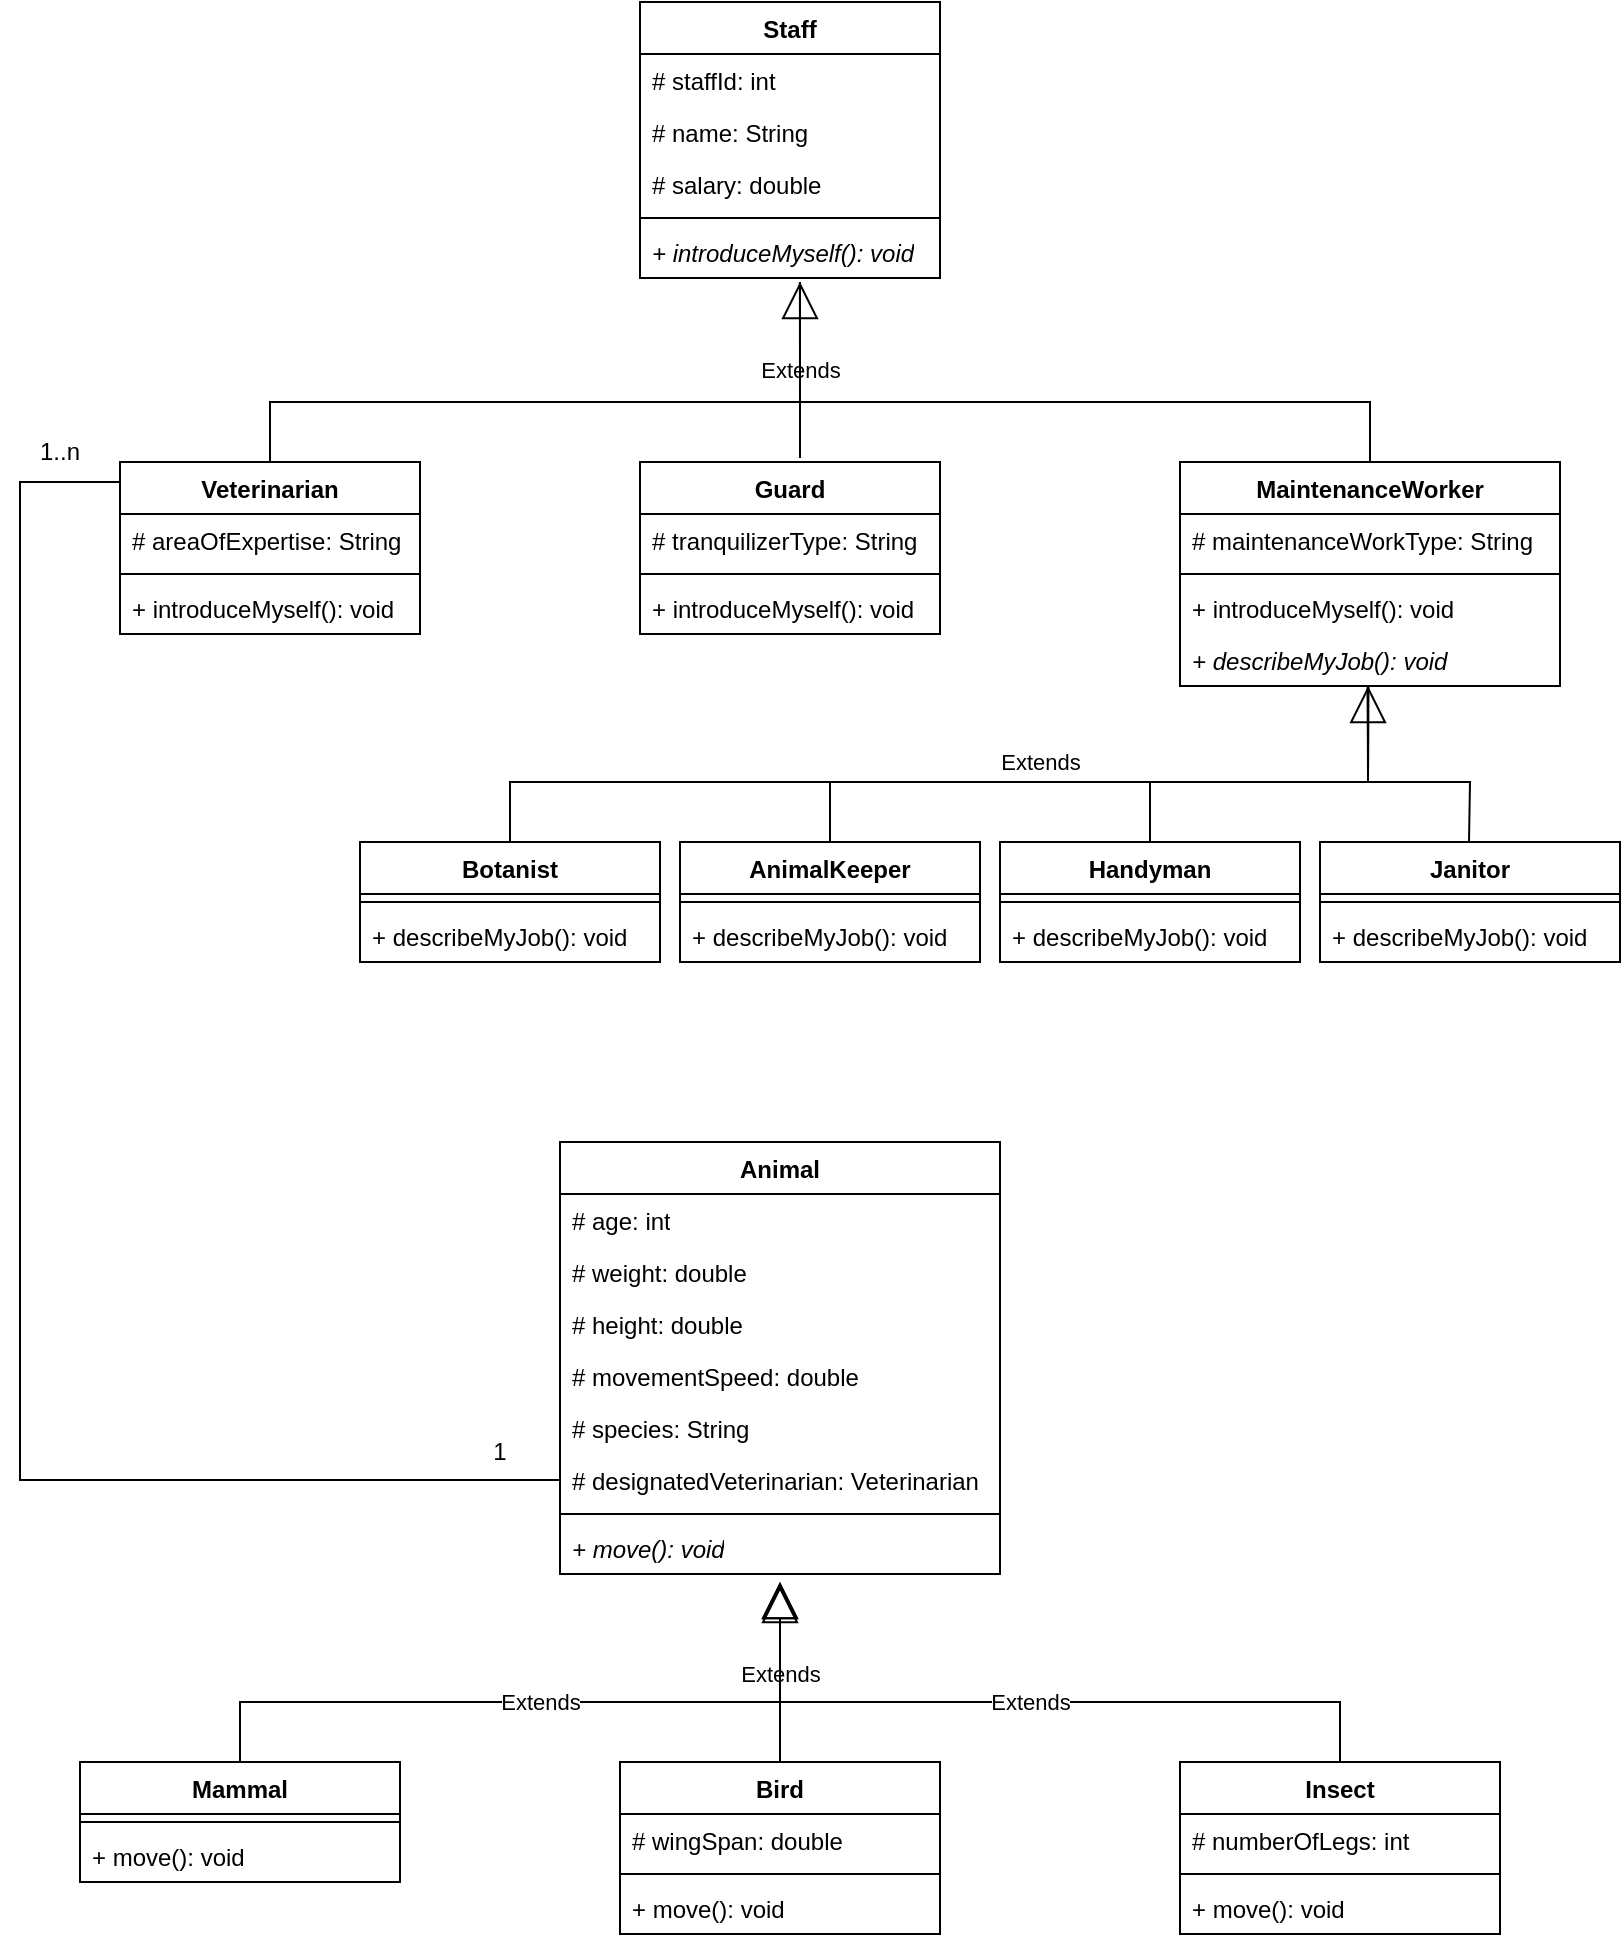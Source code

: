 <mxfile version="24.1.0" type="device">
  <diagram name="Page-1" id="vGUpAWgOghu9osmbgVk6">
    <mxGraphModel dx="1194" dy="806" grid="1" gridSize="10" guides="1" tooltips="1" connect="1" arrows="1" fold="1" page="1" pageScale="1" pageWidth="850" pageHeight="1100" math="0" shadow="0">
      <root>
        <mxCell id="0" />
        <mxCell id="1" parent="0" />
        <mxCell id="qo_68VPX27k-tLEOZsqi-1" value="Animal" style="swimlane;fontStyle=1;align=center;verticalAlign=top;childLayout=stackLayout;horizontal=1;startSize=26;horizontalStack=0;resizeParent=1;resizeParentMax=0;resizeLast=0;collapsible=1;marginBottom=0;whiteSpace=wrap;html=1;" vertex="1" parent="1">
          <mxGeometry x="300" y="637" width="220" height="216" as="geometry" />
        </mxCell>
        <mxCell id="qo_68VPX27k-tLEOZsqi-2" value="# age: int" style="text;strokeColor=none;fillColor=none;align=left;verticalAlign=top;spacingLeft=4;spacingRight=4;overflow=hidden;rotatable=0;points=[[0,0.5],[1,0.5]];portConstraint=eastwest;whiteSpace=wrap;html=1;" vertex="1" parent="qo_68VPX27k-tLEOZsqi-1">
          <mxGeometry y="26" width="220" height="26" as="geometry" />
        </mxCell>
        <mxCell id="qo_68VPX27k-tLEOZsqi-11" value="# weight: double" style="text;strokeColor=none;fillColor=none;align=left;verticalAlign=top;spacingLeft=4;spacingRight=4;overflow=hidden;rotatable=0;points=[[0,0.5],[1,0.5]];portConstraint=eastwest;whiteSpace=wrap;html=1;" vertex="1" parent="qo_68VPX27k-tLEOZsqi-1">
          <mxGeometry y="52" width="220" height="26" as="geometry" />
        </mxCell>
        <mxCell id="qo_68VPX27k-tLEOZsqi-12" value="# height: double" style="text;strokeColor=none;fillColor=none;align=left;verticalAlign=top;spacingLeft=4;spacingRight=4;overflow=hidden;rotatable=0;points=[[0,0.5],[1,0.5]];portConstraint=eastwest;whiteSpace=wrap;html=1;" vertex="1" parent="qo_68VPX27k-tLEOZsqi-1">
          <mxGeometry y="78" width="220" height="26" as="geometry" />
        </mxCell>
        <mxCell id="qo_68VPX27k-tLEOZsqi-13" value="# movementSpeed: double" style="text;strokeColor=none;fillColor=none;align=left;verticalAlign=top;spacingLeft=4;spacingRight=4;overflow=hidden;rotatable=0;points=[[0,0.5],[1,0.5]];portConstraint=eastwest;whiteSpace=wrap;html=1;" vertex="1" parent="qo_68VPX27k-tLEOZsqi-1">
          <mxGeometry y="104" width="220" height="26" as="geometry" />
        </mxCell>
        <mxCell id="qo_68VPX27k-tLEOZsqi-14" value="# species: String" style="text;strokeColor=none;fillColor=none;align=left;verticalAlign=top;spacingLeft=4;spacingRight=4;overflow=hidden;rotatable=0;points=[[0,0.5],[1,0.5]];portConstraint=eastwest;whiteSpace=wrap;html=1;" vertex="1" parent="qo_68VPX27k-tLEOZsqi-1">
          <mxGeometry y="130" width="220" height="26" as="geometry" />
        </mxCell>
        <mxCell id="qo_68VPX27k-tLEOZsqi-15" value="# designatedVeterinarian: Veterinarian" style="text;strokeColor=none;fillColor=none;align=left;verticalAlign=top;spacingLeft=4;spacingRight=4;overflow=hidden;rotatable=0;points=[[0,0.5],[1,0.5]];portConstraint=eastwest;whiteSpace=wrap;html=1;" vertex="1" parent="qo_68VPX27k-tLEOZsqi-1">
          <mxGeometry y="156" width="220" height="26" as="geometry" />
        </mxCell>
        <mxCell id="qo_68VPX27k-tLEOZsqi-3" value="" style="line;strokeWidth=1;fillColor=none;align=left;verticalAlign=middle;spacingTop=-1;spacingLeft=3;spacingRight=3;rotatable=0;labelPosition=right;points=[];portConstraint=eastwest;strokeColor=inherit;" vertex="1" parent="qo_68VPX27k-tLEOZsqi-1">
          <mxGeometry y="182" width="220" height="8" as="geometry" />
        </mxCell>
        <mxCell id="qo_68VPX27k-tLEOZsqi-18" value="+ move(): void" style="text;strokeColor=none;fillColor=none;align=left;verticalAlign=top;spacingLeft=4;spacingRight=4;overflow=hidden;rotatable=0;points=[[0,0.5],[1,0.5]];portConstraint=eastwest;whiteSpace=wrap;html=1;fontStyle=2" vertex="1" parent="qo_68VPX27k-tLEOZsqi-1">
          <mxGeometry y="190" width="220" height="26" as="geometry" />
        </mxCell>
        <mxCell id="qo_68VPX27k-tLEOZsqi-19" value="Mammal" style="swimlane;fontStyle=1;align=center;verticalAlign=top;childLayout=stackLayout;horizontal=1;startSize=26;horizontalStack=0;resizeParent=1;resizeParentMax=0;resizeLast=0;collapsible=1;marginBottom=0;whiteSpace=wrap;html=1;" vertex="1" parent="1">
          <mxGeometry x="60" y="947" width="160" height="60" as="geometry" />
        </mxCell>
        <mxCell id="qo_68VPX27k-tLEOZsqi-21" value="" style="line;strokeWidth=1;fillColor=none;align=left;verticalAlign=middle;spacingTop=-1;spacingLeft=3;spacingRight=3;rotatable=0;labelPosition=right;points=[];portConstraint=eastwest;strokeColor=inherit;" vertex="1" parent="qo_68VPX27k-tLEOZsqi-19">
          <mxGeometry y="26" width="160" height="8" as="geometry" />
        </mxCell>
        <mxCell id="qo_68VPX27k-tLEOZsqi-22" value="&lt;span style=&quot;&quot;&gt;+ move(): void&lt;/span&gt;" style="text;strokeColor=none;fillColor=none;align=left;verticalAlign=top;spacingLeft=4;spacingRight=4;overflow=hidden;rotatable=0;points=[[0,0.5],[1,0.5]];portConstraint=eastwest;whiteSpace=wrap;html=1;fontStyle=0" vertex="1" parent="qo_68VPX27k-tLEOZsqi-19">
          <mxGeometry y="34" width="160" height="26" as="geometry" />
        </mxCell>
        <mxCell id="qo_68VPX27k-tLEOZsqi-24" value="Bird" style="swimlane;fontStyle=1;align=center;verticalAlign=top;childLayout=stackLayout;horizontal=1;startSize=26;horizontalStack=0;resizeParent=1;resizeParentMax=0;resizeLast=0;collapsible=1;marginBottom=0;whiteSpace=wrap;html=1;" vertex="1" parent="1">
          <mxGeometry x="330" y="947" width="160" height="86" as="geometry" />
        </mxCell>
        <mxCell id="qo_68VPX27k-tLEOZsqi-25" value="# wingSpan: double" style="text;strokeColor=none;fillColor=none;align=left;verticalAlign=top;spacingLeft=4;spacingRight=4;overflow=hidden;rotatable=0;points=[[0,0.5],[1,0.5]];portConstraint=eastwest;whiteSpace=wrap;html=1;" vertex="1" parent="qo_68VPX27k-tLEOZsqi-24">
          <mxGeometry y="26" width="160" height="26" as="geometry" />
        </mxCell>
        <mxCell id="qo_68VPX27k-tLEOZsqi-26" value="" style="line;strokeWidth=1;fillColor=none;align=left;verticalAlign=middle;spacingTop=-1;spacingLeft=3;spacingRight=3;rotatable=0;labelPosition=right;points=[];portConstraint=eastwest;strokeColor=inherit;" vertex="1" parent="qo_68VPX27k-tLEOZsqi-24">
          <mxGeometry y="52" width="160" height="8" as="geometry" />
        </mxCell>
        <mxCell id="qo_68VPX27k-tLEOZsqi-27" value="+ move(): void" style="text;strokeColor=none;fillColor=none;align=left;verticalAlign=top;spacingLeft=4;spacingRight=4;overflow=hidden;rotatable=0;points=[[0,0.5],[1,0.5]];portConstraint=eastwest;whiteSpace=wrap;html=1;" vertex="1" parent="qo_68VPX27k-tLEOZsqi-24">
          <mxGeometry y="60" width="160" height="26" as="geometry" />
        </mxCell>
        <mxCell id="qo_68VPX27k-tLEOZsqi-29" value="Insect" style="swimlane;fontStyle=1;align=center;verticalAlign=top;childLayout=stackLayout;horizontal=1;startSize=26;horizontalStack=0;resizeParent=1;resizeParentMax=0;resizeLast=0;collapsible=1;marginBottom=0;whiteSpace=wrap;html=1;" vertex="1" parent="1">
          <mxGeometry x="610" y="947" width="160" height="86" as="geometry" />
        </mxCell>
        <mxCell id="qo_68VPX27k-tLEOZsqi-30" value="# numberOfLegs: int" style="text;strokeColor=none;fillColor=none;align=left;verticalAlign=top;spacingLeft=4;spacingRight=4;overflow=hidden;rotatable=0;points=[[0,0.5],[1,0.5]];portConstraint=eastwest;whiteSpace=wrap;html=1;" vertex="1" parent="qo_68VPX27k-tLEOZsqi-29">
          <mxGeometry y="26" width="160" height="26" as="geometry" />
        </mxCell>
        <mxCell id="qo_68VPX27k-tLEOZsqi-31" value="" style="line;strokeWidth=1;fillColor=none;align=left;verticalAlign=middle;spacingTop=-1;spacingLeft=3;spacingRight=3;rotatable=0;labelPosition=right;points=[];portConstraint=eastwest;strokeColor=inherit;" vertex="1" parent="qo_68VPX27k-tLEOZsqi-29">
          <mxGeometry y="52" width="160" height="8" as="geometry" />
        </mxCell>
        <mxCell id="qo_68VPX27k-tLEOZsqi-32" value="+ move(): void" style="text;strokeColor=none;fillColor=none;align=left;verticalAlign=top;spacingLeft=4;spacingRight=4;overflow=hidden;rotatable=0;points=[[0,0.5],[1,0.5]];portConstraint=eastwest;whiteSpace=wrap;html=1;" vertex="1" parent="qo_68VPX27k-tLEOZsqi-29">
          <mxGeometry y="60" width="160" height="26" as="geometry" />
        </mxCell>
        <mxCell id="qo_68VPX27k-tLEOZsqi-37" value="Extends" style="endArrow=block;endSize=16;endFill=0;html=1;rounded=0;exitX=0.5;exitY=0;exitDx=0;exitDy=0;" edge="1" parent="1" source="qo_68VPX27k-tLEOZsqi-24">
          <mxGeometry width="160" relative="1" as="geometry">
            <mxPoint x="80" y="979" as="sourcePoint" />
            <mxPoint x="410" y="859" as="targetPoint" />
          </mxGeometry>
        </mxCell>
        <mxCell id="qo_68VPX27k-tLEOZsqi-40" value="Extends" style="endArrow=block;endSize=16;endFill=0;html=1;rounded=0;exitX=0.5;exitY=0;exitDx=0;exitDy=0;" edge="1" parent="1" source="qo_68VPX27k-tLEOZsqi-19">
          <mxGeometry width="160" relative="1" as="geometry">
            <mxPoint x="110" y="817" as="sourcePoint" />
            <mxPoint x="410" y="857" as="targetPoint" />
            <Array as="points">
              <mxPoint x="140" y="917" />
              <mxPoint x="410" y="917" />
            </Array>
          </mxGeometry>
        </mxCell>
        <mxCell id="qo_68VPX27k-tLEOZsqi-41" value="Extends" style="endArrow=block;endSize=16;endFill=0;html=1;rounded=0;exitX=0.5;exitY=0;exitDx=0;exitDy=0;" edge="1" parent="1" source="qo_68VPX27k-tLEOZsqi-29">
          <mxGeometry width="160" relative="1" as="geometry">
            <mxPoint x="761.1" y="930.01" as="sourcePoint" />
            <mxPoint x="410" y="857" as="targetPoint" />
            <Array as="points">
              <mxPoint x="690" y="917" />
              <mxPoint x="410" y="917" />
            </Array>
          </mxGeometry>
        </mxCell>
        <mxCell id="qo_68VPX27k-tLEOZsqi-43" value="Staff" style="swimlane;fontStyle=1;align=center;verticalAlign=top;childLayout=stackLayout;horizontal=1;startSize=26;horizontalStack=0;resizeParent=1;resizeParentMax=0;resizeLast=0;collapsible=1;marginBottom=0;whiteSpace=wrap;html=1;" vertex="1" parent="1">
          <mxGeometry x="340" y="67" width="150" height="138" as="geometry" />
        </mxCell>
        <mxCell id="qo_68VPX27k-tLEOZsqi-44" value="# staffId: int" style="text;strokeColor=none;fillColor=none;align=left;verticalAlign=top;spacingLeft=4;spacingRight=4;overflow=hidden;rotatable=0;points=[[0,0.5],[1,0.5]];portConstraint=eastwest;whiteSpace=wrap;html=1;" vertex="1" parent="qo_68VPX27k-tLEOZsqi-43">
          <mxGeometry y="26" width="150" height="26" as="geometry" />
        </mxCell>
        <mxCell id="qo_68VPX27k-tLEOZsqi-47" value="# name: String" style="text;strokeColor=none;fillColor=none;align=left;verticalAlign=top;spacingLeft=4;spacingRight=4;overflow=hidden;rotatable=0;points=[[0,0.5],[1,0.5]];portConstraint=eastwest;whiteSpace=wrap;html=1;" vertex="1" parent="qo_68VPX27k-tLEOZsqi-43">
          <mxGeometry y="52" width="150" height="26" as="geometry" />
        </mxCell>
        <mxCell id="qo_68VPX27k-tLEOZsqi-48" value="# salary: double" style="text;strokeColor=none;fillColor=none;align=left;verticalAlign=top;spacingLeft=4;spacingRight=4;overflow=hidden;rotatable=0;points=[[0,0.5],[1,0.5]];portConstraint=eastwest;whiteSpace=wrap;html=1;" vertex="1" parent="qo_68VPX27k-tLEOZsqi-43">
          <mxGeometry y="78" width="150" height="26" as="geometry" />
        </mxCell>
        <mxCell id="qo_68VPX27k-tLEOZsqi-45" value="" style="line;strokeWidth=1;fillColor=none;align=left;verticalAlign=middle;spacingTop=-1;spacingLeft=3;spacingRight=3;rotatable=0;labelPosition=right;points=[];portConstraint=eastwest;strokeColor=inherit;" vertex="1" parent="qo_68VPX27k-tLEOZsqi-43">
          <mxGeometry y="104" width="150" height="8" as="geometry" />
        </mxCell>
        <mxCell id="qo_68VPX27k-tLEOZsqi-51" value="+ introduceMyself(): void" style="text;strokeColor=none;fillColor=none;align=left;verticalAlign=top;spacingLeft=4;spacingRight=4;overflow=hidden;rotatable=0;points=[[0,0.5],[1,0.5]];portConstraint=eastwest;whiteSpace=wrap;html=1;fontStyle=2" vertex="1" parent="qo_68VPX27k-tLEOZsqi-43">
          <mxGeometry y="112" width="150" height="26" as="geometry" />
        </mxCell>
        <mxCell id="qo_68VPX27k-tLEOZsqi-55" value="Guard" style="swimlane;fontStyle=1;align=center;verticalAlign=top;childLayout=stackLayout;horizontal=1;startSize=26;horizontalStack=0;resizeParent=1;resizeParentMax=0;resizeLast=0;collapsible=1;marginBottom=0;whiteSpace=wrap;html=1;" vertex="1" parent="1">
          <mxGeometry x="340" y="297" width="150" height="86" as="geometry" />
        </mxCell>
        <mxCell id="qo_68VPX27k-tLEOZsqi-56" value="# tranquilizerType: String" style="text;strokeColor=none;fillColor=none;align=left;verticalAlign=top;spacingLeft=4;spacingRight=4;overflow=hidden;rotatable=0;points=[[0,0.5],[1,0.5]];portConstraint=eastwest;whiteSpace=wrap;html=1;" vertex="1" parent="qo_68VPX27k-tLEOZsqi-55">
          <mxGeometry y="26" width="150" height="26" as="geometry" />
        </mxCell>
        <mxCell id="qo_68VPX27k-tLEOZsqi-57" value="" style="line;strokeWidth=1;fillColor=none;align=left;verticalAlign=middle;spacingTop=-1;spacingLeft=3;spacingRight=3;rotatable=0;labelPosition=right;points=[];portConstraint=eastwest;strokeColor=inherit;" vertex="1" parent="qo_68VPX27k-tLEOZsqi-55">
          <mxGeometry y="52" width="150" height="8" as="geometry" />
        </mxCell>
        <mxCell id="qo_68VPX27k-tLEOZsqi-58" value="+ introduceMyself(): void" style="text;strokeColor=none;fillColor=none;align=left;verticalAlign=top;spacingLeft=4;spacingRight=4;overflow=hidden;rotatable=0;points=[[0,0.5],[1,0.5]];portConstraint=eastwest;whiteSpace=wrap;html=1;" vertex="1" parent="qo_68VPX27k-tLEOZsqi-55">
          <mxGeometry y="60" width="150" height="26" as="geometry" />
        </mxCell>
        <mxCell id="qo_68VPX27k-tLEOZsqi-59" value="Veterinarian" style="swimlane;fontStyle=1;align=center;verticalAlign=top;childLayout=stackLayout;horizontal=1;startSize=26;horizontalStack=0;resizeParent=1;resizeParentMax=0;resizeLast=0;collapsible=1;marginBottom=0;whiteSpace=wrap;html=1;" vertex="1" parent="1">
          <mxGeometry x="80" y="297" width="150" height="86" as="geometry" />
        </mxCell>
        <mxCell id="qo_68VPX27k-tLEOZsqi-60" value="# areaOfExpertise: String" style="text;strokeColor=none;fillColor=none;align=left;verticalAlign=top;spacingLeft=4;spacingRight=4;overflow=hidden;rotatable=0;points=[[0,0.5],[1,0.5]];portConstraint=eastwest;whiteSpace=wrap;html=1;" vertex="1" parent="qo_68VPX27k-tLEOZsqi-59">
          <mxGeometry y="26" width="150" height="26" as="geometry" />
        </mxCell>
        <mxCell id="qo_68VPX27k-tLEOZsqi-61" value="" style="line;strokeWidth=1;fillColor=none;align=left;verticalAlign=middle;spacingTop=-1;spacingLeft=3;spacingRight=3;rotatable=0;labelPosition=right;points=[];portConstraint=eastwest;strokeColor=inherit;" vertex="1" parent="qo_68VPX27k-tLEOZsqi-59">
          <mxGeometry y="52" width="150" height="8" as="geometry" />
        </mxCell>
        <mxCell id="qo_68VPX27k-tLEOZsqi-62" value="+ introduceMyself(): void" style="text;strokeColor=none;fillColor=none;align=left;verticalAlign=top;spacingLeft=4;spacingRight=4;overflow=hidden;rotatable=0;points=[[0,0.5],[1,0.5]];portConstraint=eastwest;whiteSpace=wrap;html=1;" vertex="1" parent="qo_68VPX27k-tLEOZsqi-59">
          <mxGeometry y="60" width="150" height="26" as="geometry" />
        </mxCell>
        <mxCell id="qo_68VPX27k-tLEOZsqi-63" value="MaintenanceWorker" style="swimlane;fontStyle=1;align=center;verticalAlign=top;childLayout=stackLayout;horizontal=1;startSize=26;horizontalStack=0;resizeParent=1;resizeParentMax=0;resizeLast=0;collapsible=1;marginBottom=0;whiteSpace=wrap;html=1;" vertex="1" parent="1">
          <mxGeometry x="610" y="297" width="190" height="112" as="geometry" />
        </mxCell>
        <mxCell id="qo_68VPX27k-tLEOZsqi-64" value="# maintenanceWorkType: String" style="text;strokeColor=none;fillColor=none;align=left;verticalAlign=top;spacingLeft=4;spacingRight=4;overflow=hidden;rotatable=0;points=[[0,0.5],[1,0.5]];portConstraint=eastwest;whiteSpace=wrap;html=1;" vertex="1" parent="qo_68VPX27k-tLEOZsqi-63">
          <mxGeometry y="26" width="190" height="26" as="geometry" />
        </mxCell>
        <mxCell id="qo_68VPX27k-tLEOZsqi-65" value="" style="line;strokeWidth=1;fillColor=none;align=left;verticalAlign=middle;spacingTop=-1;spacingLeft=3;spacingRight=3;rotatable=0;labelPosition=right;points=[];portConstraint=eastwest;strokeColor=inherit;" vertex="1" parent="qo_68VPX27k-tLEOZsqi-63">
          <mxGeometry y="52" width="190" height="8" as="geometry" />
        </mxCell>
        <mxCell id="qo_68VPX27k-tLEOZsqi-66" value="+ introduceMyself(): void" style="text;strokeColor=none;fillColor=none;align=left;verticalAlign=top;spacingLeft=4;spacingRight=4;overflow=hidden;rotatable=0;points=[[0,0.5],[1,0.5]];portConstraint=eastwest;whiteSpace=wrap;html=1;" vertex="1" parent="qo_68VPX27k-tLEOZsqi-63">
          <mxGeometry y="60" width="190" height="26" as="geometry" />
        </mxCell>
        <mxCell id="qo_68VPX27k-tLEOZsqi-67" value="+ describeMyJob(): void" style="text;strokeColor=none;fillColor=none;align=left;verticalAlign=top;spacingLeft=4;spacingRight=4;overflow=hidden;rotatable=0;points=[[0,0.5],[1,0.5]];portConstraint=eastwest;whiteSpace=wrap;html=1;fontStyle=2" vertex="1" parent="qo_68VPX27k-tLEOZsqi-63">
          <mxGeometry y="86" width="190" height="26" as="geometry" />
        </mxCell>
        <mxCell id="qo_68VPX27k-tLEOZsqi-68" value="Extends" style="endArrow=block;endSize=16;endFill=0;html=1;rounded=0;exitX=0.5;exitY=0;exitDx=0;exitDy=0;shadow=0;" edge="1" parent="1">
          <mxGeometry width="160" relative="1" as="geometry">
            <mxPoint x="420" y="295" as="sourcePoint" />
            <mxPoint x="420" y="207" as="targetPoint" />
          </mxGeometry>
        </mxCell>
        <mxCell id="qo_68VPX27k-tLEOZsqi-71" value="Janitor" style="swimlane;fontStyle=1;align=center;verticalAlign=top;childLayout=stackLayout;horizontal=1;startSize=26;horizontalStack=0;resizeParent=1;resizeParentMax=0;resizeLast=0;collapsible=1;marginBottom=0;whiteSpace=wrap;html=1;" vertex="1" parent="1">
          <mxGeometry x="680" y="487" width="150" height="60" as="geometry" />
        </mxCell>
        <mxCell id="qo_68VPX27k-tLEOZsqi-73" value="" style="line;strokeWidth=1;fillColor=none;align=left;verticalAlign=middle;spacingTop=-1;spacingLeft=3;spacingRight=3;rotatable=0;labelPosition=right;points=[];portConstraint=eastwest;strokeColor=inherit;" vertex="1" parent="qo_68VPX27k-tLEOZsqi-71">
          <mxGeometry y="26" width="150" height="8" as="geometry" />
        </mxCell>
        <mxCell id="qo_68VPX27k-tLEOZsqi-74" value="+ describeMyJob(): void" style="text;strokeColor=none;fillColor=none;align=left;verticalAlign=top;spacingLeft=4;spacingRight=4;overflow=hidden;rotatable=0;points=[[0,0.5],[1,0.5]];portConstraint=eastwest;whiteSpace=wrap;html=1;" vertex="1" parent="qo_68VPX27k-tLEOZsqi-71">
          <mxGeometry y="34" width="150" height="26" as="geometry" />
        </mxCell>
        <mxCell id="qo_68VPX27k-tLEOZsqi-75" value="Handyman" style="swimlane;fontStyle=1;align=center;verticalAlign=top;childLayout=stackLayout;horizontal=1;startSize=26;horizontalStack=0;resizeParent=1;resizeParentMax=0;resizeLast=0;collapsible=1;marginBottom=0;whiteSpace=wrap;html=1;" vertex="1" parent="1">
          <mxGeometry x="520" y="487" width="150" height="60" as="geometry" />
        </mxCell>
        <mxCell id="qo_68VPX27k-tLEOZsqi-76" value="" style="line;strokeWidth=1;fillColor=none;align=left;verticalAlign=middle;spacingTop=-1;spacingLeft=3;spacingRight=3;rotatable=0;labelPosition=right;points=[];portConstraint=eastwest;strokeColor=inherit;" vertex="1" parent="qo_68VPX27k-tLEOZsqi-75">
          <mxGeometry y="26" width="150" height="8" as="geometry" />
        </mxCell>
        <mxCell id="qo_68VPX27k-tLEOZsqi-77" value="+ describeMyJob(): void" style="text;strokeColor=none;fillColor=none;align=left;verticalAlign=top;spacingLeft=4;spacingRight=4;overflow=hidden;rotatable=0;points=[[0,0.5],[1,0.5]];portConstraint=eastwest;whiteSpace=wrap;html=1;" vertex="1" parent="qo_68VPX27k-tLEOZsqi-75">
          <mxGeometry y="34" width="150" height="26" as="geometry" />
        </mxCell>
        <mxCell id="qo_68VPX27k-tLEOZsqi-78" value="AnimalKeeper" style="swimlane;fontStyle=1;align=center;verticalAlign=top;childLayout=stackLayout;horizontal=1;startSize=26;horizontalStack=0;resizeParent=1;resizeParentMax=0;resizeLast=0;collapsible=1;marginBottom=0;whiteSpace=wrap;html=1;" vertex="1" parent="1">
          <mxGeometry x="360" y="487" width="150" height="60" as="geometry" />
        </mxCell>
        <mxCell id="qo_68VPX27k-tLEOZsqi-79" value="" style="line;strokeWidth=1;fillColor=none;align=left;verticalAlign=middle;spacingTop=-1;spacingLeft=3;spacingRight=3;rotatable=0;labelPosition=right;points=[];portConstraint=eastwest;strokeColor=inherit;" vertex="1" parent="qo_68VPX27k-tLEOZsqi-78">
          <mxGeometry y="26" width="150" height="8" as="geometry" />
        </mxCell>
        <mxCell id="qo_68VPX27k-tLEOZsqi-80" value="+ describeMyJob(): void" style="text;strokeColor=none;fillColor=none;align=left;verticalAlign=top;spacingLeft=4;spacingRight=4;overflow=hidden;rotatable=0;points=[[0,0.5],[1,0.5]];portConstraint=eastwest;whiteSpace=wrap;html=1;" vertex="1" parent="qo_68VPX27k-tLEOZsqi-78">
          <mxGeometry y="34" width="150" height="26" as="geometry" />
        </mxCell>
        <mxCell id="qo_68VPX27k-tLEOZsqi-81" value="Botanist" style="swimlane;fontStyle=1;align=center;verticalAlign=top;childLayout=stackLayout;horizontal=1;startSize=26;horizontalStack=0;resizeParent=1;resizeParentMax=0;resizeLast=0;collapsible=1;marginBottom=0;whiteSpace=wrap;html=1;" vertex="1" parent="1">
          <mxGeometry x="200" y="487" width="150" height="60" as="geometry" />
        </mxCell>
        <mxCell id="qo_68VPX27k-tLEOZsqi-82" value="" style="line;strokeWidth=1;fillColor=none;align=left;verticalAlign=middle;spacingTop=-1;spacingLeft=3;spacingRight=3;rotatable=0;labelPosition=right;points=[];portConstraint=eastwest;strokeColor=inherit;" vertex="1" parent="qo_68VPX27k-tLEOZsqi-81">
          <mxGeometry y="26" width="150" height="8" as="geometry" />
        </mxCell>
        <mxCell id="qo_68VPX27k-tLEOZsqi-83" value="+ describeMyJob(): void" style="text;strokeColor=none;fillColor=none;align=left;verticalAlign=top;spacingLeft=4;spacingRight=4;overflow=hidden;rotatable=0;points=[[0,0.5],[1,0.5]];portConstraint=eastwest;whiteSpace=wrap;html=1;" vertex="1" parent="qo_68VPX27k-tLEOZsqi-81">
          <mxGeometry y="34" width="150" height="26" as="geometry" />
        </mxCell>
        <mxCell id="qo_68VPX27k-tLEOZsqi-85" value="Extends" style="endArrow=block;endSize=16;endFill=0;html=1;rounded=0;exitX=0.5;exitY=0;exitDx=0;exitDy=0;entryX=0.495;entryY=1;entryDx=0;entryDy=0;entryPerimeter=0;" edge="1" parent="1" target="qo_68VPX27k-tLEOZsqi-67">
          <mxGeometry x="0.408" y="164" width="160" relative="1" as="geometry">
            <mxPoint x="754.5" y="487" as="sourcePoint" />
            <mxPoint x="754.5" y="399" as="targetPoint" />
            <Array as="points">
              <mxPoint x="755" y="457" />
              <mxPoint x="704" y="457" />
            </Array>
            <mxPoint as="offset" />
          </mxGeometry>
        </mxCell>
        <mxCell id="qo_68VPX27k-tLEOZsqi-90" value="" style="endArrow=none;html=1;edgeStyle=orthogonalEdgeStyle;rounded=0;entryX=0;entryY=0.25;entryDx=0;entryDy=0;" edge="1" parent="1" source="qo_68VPX27k-tLEOZsqi-15" target="qo_68VPX27k-tLEOZsqi-59">
          <mxGeometry relative="1" as="geometry">
            <mxPoint x="10" y="667" as="sourcePoint" />
            <mxPoint x="170" y="667" as="targetPoint" />
            <Array as="points">
              <mxPoint x="30" y="806" />
              <mxPoint x="30" y="307" />
              <mxPoint x="80" y="307" />
            </Array>
          </mxGeometry>
        </mxCell>
        <mxCell id="qo_68VPX27k-tLEOZsqi-96" value="1..n" style="text;html=1;align=center;verticalAlign=middle;whiteSpace=wrap;rounded=0;" vertex="1" parent="1">
          <mxGeometry x="20" y="277" width="60" height="30" as="geometry" />
        </mxCell>
        <mxCell id="qo_68VPX27k-tLEOZsqi-97" value="1" style="text;html=1;align=center;verticalAlign=middle;whiteSpace=wrap;rounded=0;" vertex="1" parent="1">
          <mxGeometry x="240" y="777" width="60" height="30" as="geometry" />
        </mxCell>
        <mxCell id="qo_68VPX27k-tLEOZsqi-98" value="" style="endArrow=none;html=1;rounded=0;entryX=0.5;entryY=0;entryDx=0;entryDy=0;exitX=0.533;exitY=1.077;exitDx=0;exitDy=0;exitPerimeter=0;" edge="1" parent="1" source="qo_68VPX27k-tLEOZsqi-51" target="qo_68VPX27k-tLEOZsqi-63">
          <mxGeometry width="50" height="50" relative="1" as="geometry">
            <mxPoint x="390" y="397" as="sourcePoint" />
            <mxPoint x="440" y="347" as="targetPoint" />
            <Array as="points">
              <mxPoint x="420" y="267" />
              <mxPoint x="705" y="267" />
            </Array>
          </mxGeometry>
        </mxCell>
        <mxCell id="qo_68VPX27k-tLEOZsqi-99" value="" style="endArrow=none;html=1;rounded=0;exitX=0.5;exitY=0;exitDx=0;exitDy=0;" edge="1" parent="1" source="qo_68VPX27k-tLEOZsqi-59">
          <mxGeometry width="50" height="50" relative="1" as="geometry">
            <mxPoint x="390" y="397" as="sourcePoint" />
            <mxPoint x="420" y="207" as="targetPoint" />
            <Array as="points">
              <mxPoint x="155" y="267" />
              <mxPoint x="420" y="267" />
            </Array>
          </mxGeometry>
        </mxCell>
        <mxCell id="qo_68VPX27k-tLEOZsqi-100" value="" style="endArrow=none;html=1;rounded=0;exitX=0.5;exitY=0;exitDx=0;exitDy=0;entryX=0.494;entryY=0.985;entryDx=0;entryDy=0;entryPerimeter=0;" edge="1" parent="1" source="qo_68VPX27k-tLEOZsqi-75" target="qo_68VPX27k-tLEOZsqi-67">
          <mxGeometry width="50" height="50" relative="1" as="geometry">
            <mxPoint x="490" y="447" as="sourcePoint" />
            <mxPoint x="700" y="412" as="targetPoint" />
            <Array as="points">
              <mxPoint x="595" y="457" />
              <mxPoint x="704" y="457" />
              <mxPoint x="704" y="437" />
            </Array>
          </mxGeometry>
        </mxCell>
        <mxCell id="qo_68VPX27k-tLEOZsqi-101" value="" style="endArrow=none;html=1;rounded=0;exitX=0.5;exitY=0;exitDx=0;exitDy=0;entryX=0.496;entryY=1.018;entryDx=0;entryDy=0;entryPerimeter=0;" edge="1" parent="1" source="qo_68VPX27k-tLEOZsqi-78" target="qo_68VPX27k-tLEOZsqi-67">
          <mxGeometry width="50" height="50" relative="1" as="geometry">
            <mxPoint x="490" y="433" as="sourcePoint" />
            <mxPoint x="700" y="407" as="targetPoint" />
            <Array as="points">
              <mxPoint x="435" y="457" />
              <mxPoint x="704" y="457" />
            </Array>
          </mxGeometry>
        </mxCell>
        <mxCell id="qo_68VPX27k-tLEOZsqi-102" value="" style="endArrow=none;html=1;rounded=0;exitX=0.5;exitY=0;exitDx=0;exitDy=0;entryX=0.494;entryY=1.035;entryDx=0;entryDy=0;entryPerimeter=0;" edge="1" parent="1" source="qo_68VPX27k-tLEOZsqi-81" target="qo_68VPX27k-tLEOZsqi-67">
          <mxGeometry width="50" height="50" relative="1" as="geometry">
            <mxPoint x="320" y="447" as="sourcePoint" />
            <mxPoint x="700" y="407" as="targetPoint" />
            <Array as="points">
              <mxPoint x="275" y="457" />
              <mxPoint x="704" y="457" />
            </Array>
          </mxGeometry>
        </mxCell>
      </root>
    </mxGraphModel>
  </diagram>
</mxfile>
